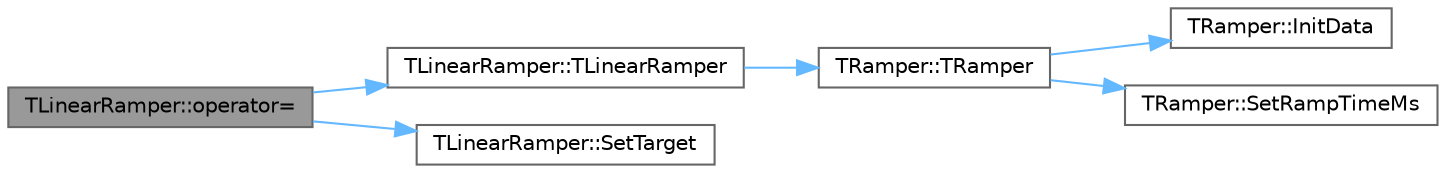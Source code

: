 digraph "TLinearRamper::operator="
{
 // INTERACTIVE_SVG=YES
 // LATEX_PDF_SIZE
  bgcolor="transparent";
  edge [fontname=Helvetica,fontsize=10,labelfontname=Helvetica,labelfontsize=10];
  node [fontname=Helvetica,fontsize=10,shape=box,height=0.2,width=0.4];
  rankdir="LR";
  Node1 [id="Node000001",label="TLinearRamper::operator=",height=0.2,width=0.4,color="gray40", fillcolor="grey60", style="filled", fontcolor="black",tooltip=" "];
  Node1 -> Node2 [id="edge1_Node000001_Node000002",color="steelblue1",style="solid",tooltip=" "];
  Node2 [id="Node000002",label="TLinearRamper::TLinearRamper",height=0.2,width=0.4,color="grey40", fillcolor="white", style="filled",URL="$d4/d9e/classTLinearRamper.html#a1975329f66bdb8987f970702b2ef1301",tooltip=" "];
  Node2 -> Node3 [id="edge2_Node000002_Node000003",color="steelblue1",style="solid",tooltip=" "];
  Node3 [id="Node000003",label="TRamper::TRamper",height=0.2,width=0.4,color="grey40", fillcolor="white", style="filled",URL="$db/dbf/classTRamper.html#a6cff9b67d00b60bb7a35d4373125d50c",tooltip=" "];
  Node3 -> Node4 [id="edge3_Node000003_Node000004",color="steelblue1",style="solid",tooltip=" "];
  Node4 [id="Node000004",label="TRamper::InitData",height=0.2,width=0.4,color="grey40", fillcolor="white", style="filled",URL="$db/dbf/classTRamper.html#a0bb4f5331f7fa0f12ee094c8deba3ddc",tooltip=" "];
  Node3 -> Node5 [id="edge4_Node000003_Node000005",color="steelblue1",style="solid",tooltip=" "];
  Node5 [id="Node000005",label="TRamper::SetRampTimeMs",height=0.2,width=0.4,color="grey40", fillcolor="white", style="filled",URL="$db/dbf/classTRamper.html#a9b81f267a179f87890b437aa9ddd720b",tooltip=" "];
  Node1 -> Node6 [id="edge5_Node000001_Node000006",color="steelblue1",style="solid",tooltip=" "];
  Node6 [id="Node000006",label="TLinearRamper::SetTarget",height=0.2,width=0.4,color="grey40", fillcolor="white", style="filled",URL="$d4/d9e/classTLinearRamper.html#a79ffece225c625eb092844fe1fecacd6",tooltip=" "];
}
